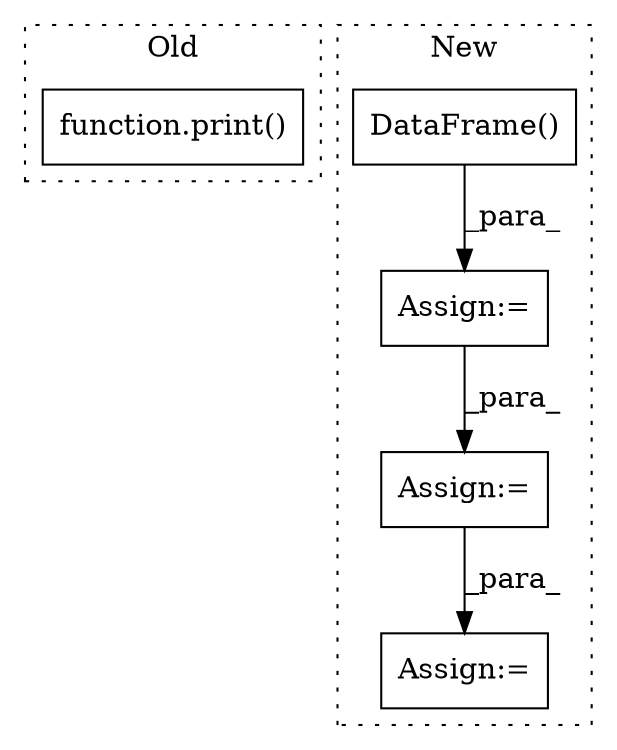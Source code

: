 digraph G {
subgraph cluster0 {
1 [label="function.print()" a="75" s="1127,1200" l="7,1" shape="box"];
label = "Old";
style="dotted";
}
subgraph cluster1 {
2 [label="DataFrame()" a="75" s="1378,1394" l="13,1" shape="box"];
3 [label="Assign:=" a="68" s="2170" l="3" shape="box"];
4 [label="Assign:=" a="68" s="1375" l="3" shape="box"];
5 [label="Assign:=" a="68" s="2021" l="3" shape="box"];
label = "New";
style="dotted";
}
2 -> 4 [label="_para_"];
4 -> 5 [label="_para_"];
5 -> 3 [label="_para_"];
}